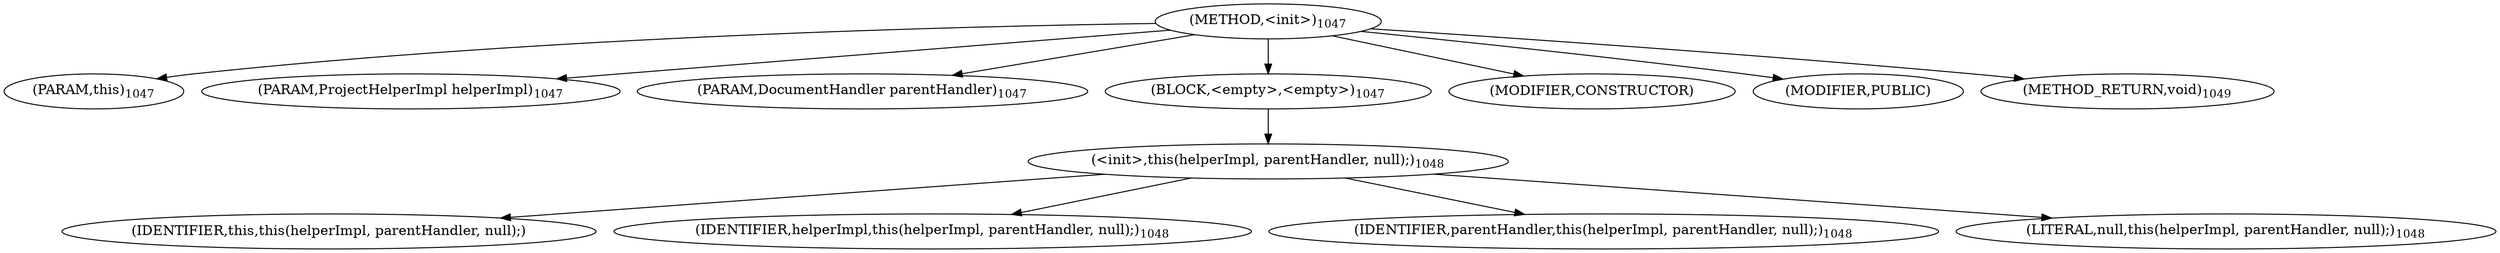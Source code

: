 digraph "&lt;init&gt;" {  
"2222" [label = <(METHOD,&lt;init&gt;)<SUB>1047</SUB>> ]
"116" [label = <(PARAM,this)<SUB>1047</SUB>> ]
"2223" [label = <(PARAM,ProjectHelperImpl helperImpl)<SUB>1047</SUB>> ]
"2224" [label = <(PARAM,DocumentHandler parentHandler)<SUB>1047</SUB>> ]
"2225" [label = <(BLOCK,&lt;empty&gt;,&lt;empty&gt;)<SUB>1047</SUB>> ]
"2226" [label = <(&lt;init&gt;,this(helperImpl, parentHandler, null);)<SUB>1048</SUB>> ]
"115" [label = <(IDENTIFIER,this,this(helperImpl, parentHandler, null);)> ]
"2227" [label = <(IDENTIFIER,helperImpl,this(helperImpl, parentHandler, null);)<SUB>1048</SUB>> ]
"2228" [label = <(IDENTIFIER,parentHandler,this(helperImpl, parentHandler, null);)<SUB>1048</SUB>> ]
"2229" [label = <(LITERAL,null,this(helperImpl, parentHandler, null);)<SUB>1048</SUB>> ]
"2230" [label = <(MODIFIER,CONSTRUCTOR)> ]
"2231" [label = <(MODIFIER,PUBLIC)> ]
"2232" [label = <(METHOD_RETURN,void)<SUB>1049</SUB>> ]
  "2222" -> "116" 
  "2222" -> "2223" 
  "2222" -> "2224" 
  "2222" -> "2225" 
  "2222" -> "2230" 
  "2222" -> "2231" 
  "2222" -> "2232" 
  "2225" -> "2226" 
  "2226" -> "115" 
  "2226" -> "2227" 
  "2226" -> "2228" 
  "2226" -> "2229" 
}
